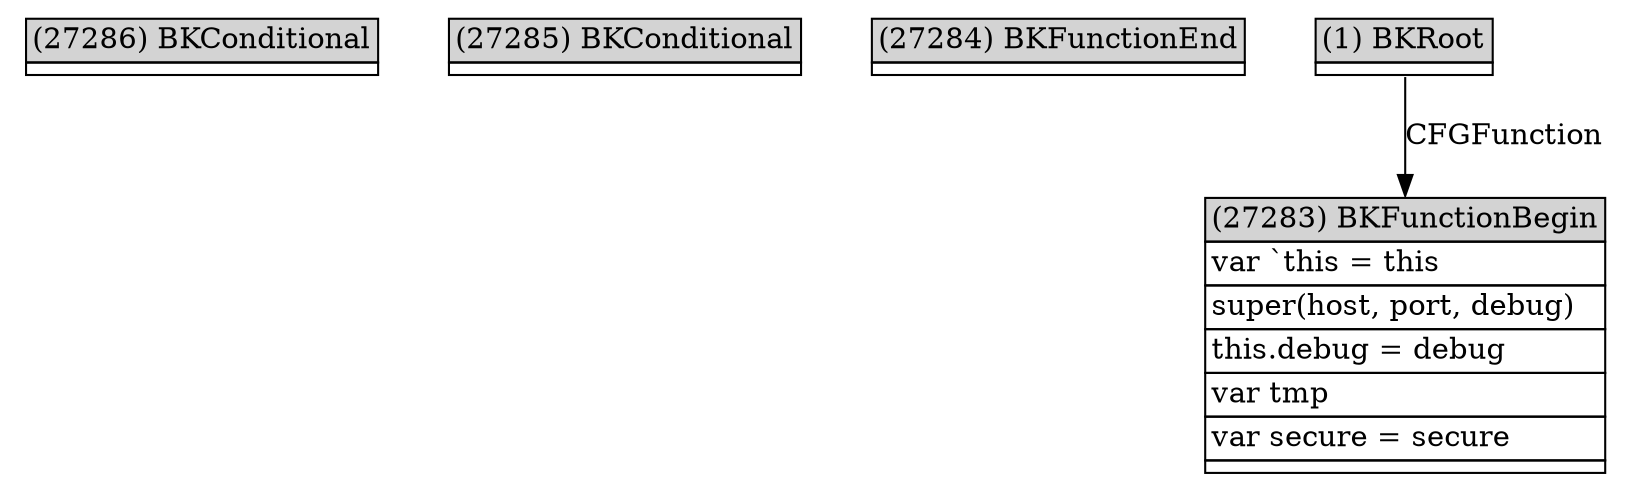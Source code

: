 digraph graphname {
	node [shape=plaintext];
n27286[label=<<table BORDER="0" CELLBORDER="1" CELLSPACING="0">
	<tr><td port="in" bgcolor="lightgray">(27286) BKConditional</td></tr>
	<tr><td port="out"></td></tr>
</table>>];
n27285[label=<<table BORDER="0" CELLBORDER="1" CELLSPACING="0">
	<tr><td port="in" bgcolor="lightgray">(27285) BKConditional</td></tr>
	<tr><td port="out"></td></tr>
</table>>];
n27284[label=<<table BORDER="0" CELLBORDER="1" CELLSPACING="0">
	<tr><td port="in" bgcolor="lightgray">(27284) BKFunctionEnd</td></tr>
	<tr><td port="out"></td></tr>
</table>>];
n27283[label=<<table BORDER="0" CELLBORDER="1" CELLSPACING="0">
	<tr><td port="in" bgcolor="lightgray">(27283) BKFunctionBegin</td></tr>
	<tr><td port="e0" align="left">var `this = this</td></tr>
	<tr><td port="e1" align="left">super(host, port, debug)</td></tr>
	<tr><td port="e2" align="left">this.debug = debug</td></tr>
	<tr><td port="e3" align="left">var tmp</td></tr>
	<tr><td port="e4" align="left">var secure = secure</td></tr>
	<tr><td port="out"></td></tr>
</table>>];
n1[label=<<table BORDER="0" CELLBORDER="1" CELLSPACING="0">
	<tr><td port="in" bgcolor="lightgray">(1) BKRoot</td></tr>
	<tr><td port="out"></td></tr>
</table>>];
n1:out -> n27283:in[label="CFGFunction"];
}
